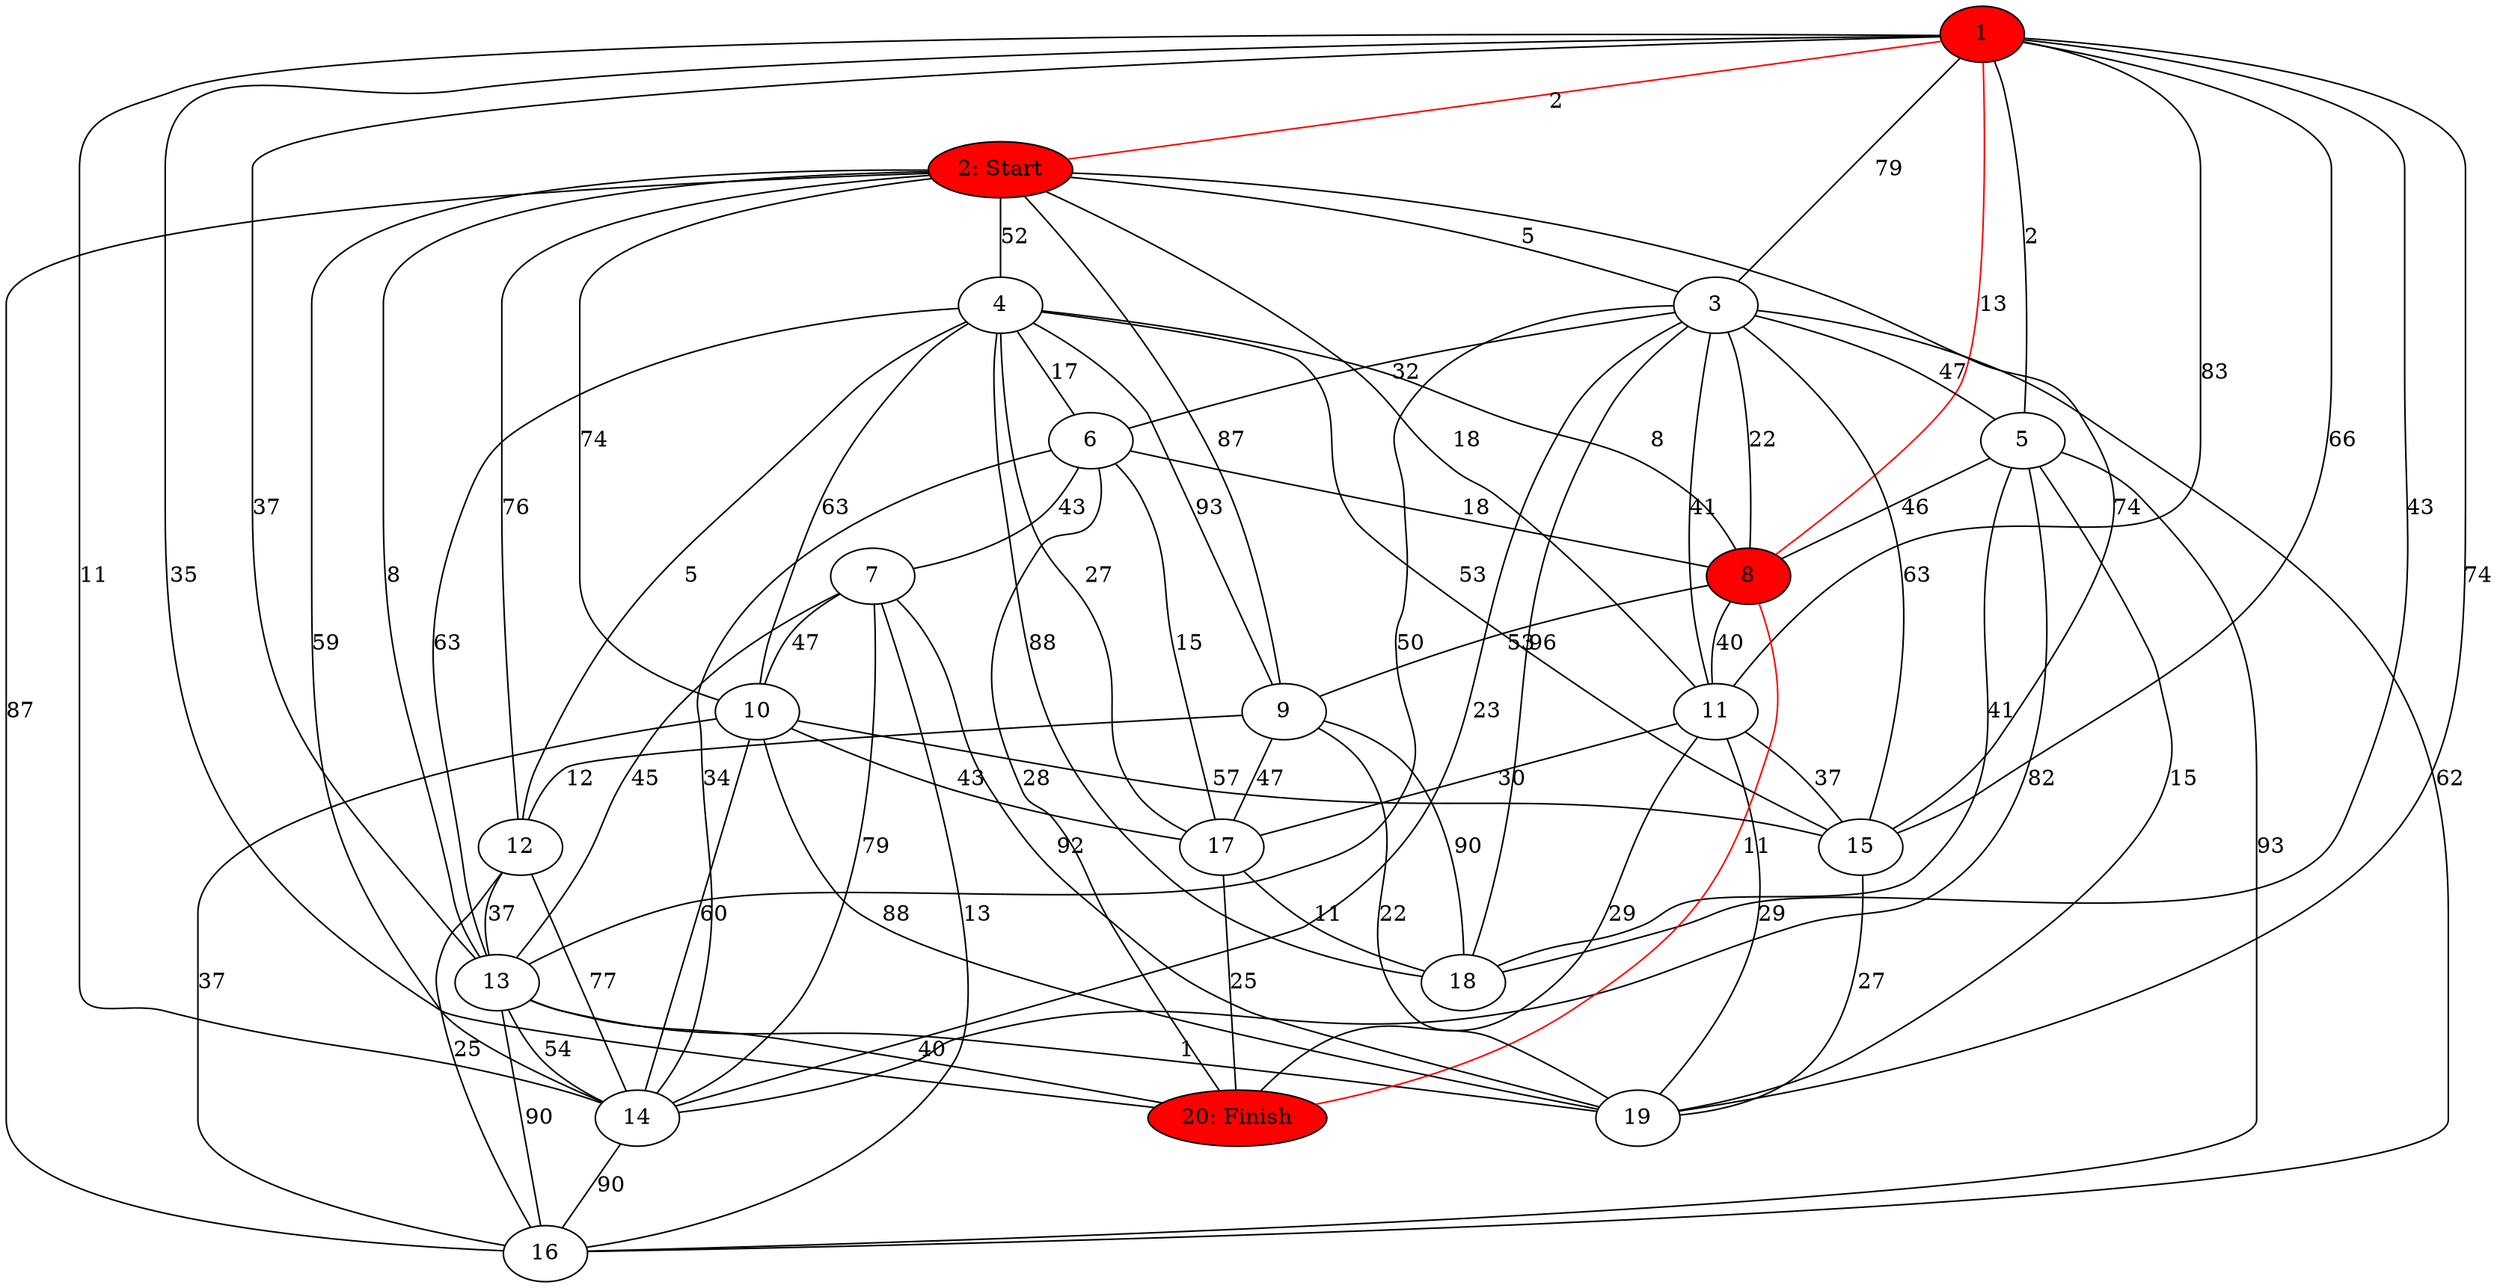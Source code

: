 graph rep_graph00 {
	1 [fillcolor=red style=filled]
	2 [fillcolor=red style=filled]
	1 -- 2 [label=2 color=red]
	1 -- 19 [label=74]
	1 -- 13 [label=37]
	1 -- 5 [label=2]
	1 -- 3 [label=79]
	1 -- 11 [label=83]
	1 -- 18 [label=43]
	1 -- 14 [label=11]
	1 -- 15 [label=66]
	1 [fillcolor=red style=filled]
	20 [fillcolor=red style=filled]
	1 -- 20 [label=35]
	1 [fillcolor=red style=filled]
	8 [fillcolor=red style=filled]
	1 -- 8 [label=13 color=red]
	2 -- 3 [label=5]
	2 -- 4 [label=52]
	2 -- 12 [label=76]
	2 -- 13 [label=8]
	2 -- 15 [label=74]
	2 -- 16 [label=87]
	2 -- 11 [label=18]
	2 -- 9 [label=87]
	2 -- 14 [label=59]
	2 -- 10 [label=74]
	3 -- 5 [label=47]
	3 -- 6 [label=32]
	3 -- 13 [label=50]
	3 -- 15 [label=63]
	3 -- 14 [label=23]
	3 -- 16 [label=62]
	3 -- 18 [label=96]
	3 -- 8 [label=22]
	3 -- 11 [label=41]
	4 -- 17 [label=27]
	4 -- 15 [label=53]
	4 -- 6 [label=17]
	4 -- 13 [label=63]
	4 -- 10 [label=63]
	4 -- 9 [label=93]
	4 -- 12 [label=5]
	4 -- 8 [label=8]
	4 -- 18 [label=88]
	5 -- 14 [label=82]
	5 -- 19 [label=15]
	5 -- 8 [label=46]
	5 -- 18 [label=41]
	5 -- 16 [label=93]
	6 -- 7 [label=43]
	6 -- 8 [label=18]
	6 -- 20 [label=28]
	6 -- 14 [label=34]
	6 -- 17 [label=15]
	7 -- 10 [label=47]
	7 -- 14 [label=79]
	7 -- 13 [label=45]
	7 -- 19 [label=92]
	7 -- 16 [label=13]
	8 -- 9 [label=53]
	8 -- 11 [label=40]
	8 [fillcolor=red style=filled]
	20 [fillcolor=red style=filled]
	8 -- 20 [label=11 color=red]
	9 -- 18 [label=90]
	9 -- 12 [label=12]
	9 -- 19 [label=22]
	9 -- 17 [label=47]
	10 -- 16 [label=37]
	10 -- 14 [label=60]
	10 -- 15 [label=57]
	10 -- 17 [label=43]
	10 -- 19 [label=88]
	11 -- 15 [label=37]
	11 -- 20 [label=29]
	11 -- 17 [label=30]
	11 -- 19 [label=29]
	12 -- 14 [label=77]
	12 -- 16 [label=25]
	12 -- 13 [label=37]
	13 -- 14 [label=54]
	13 -- 19 [label=1]
	13 -- 16 [label=90]
	13 -- 20 [label=40]
	14 -- 16 [label=90]
	15 -- 19 [label=27]
	17 -- 20 [label=25]
	17 -- 18 [label=11]
	2 [label="2: Start" fillcolor=red style=filled]
	20 [label="20: Finish" fillcolor=red style=filled]
}
